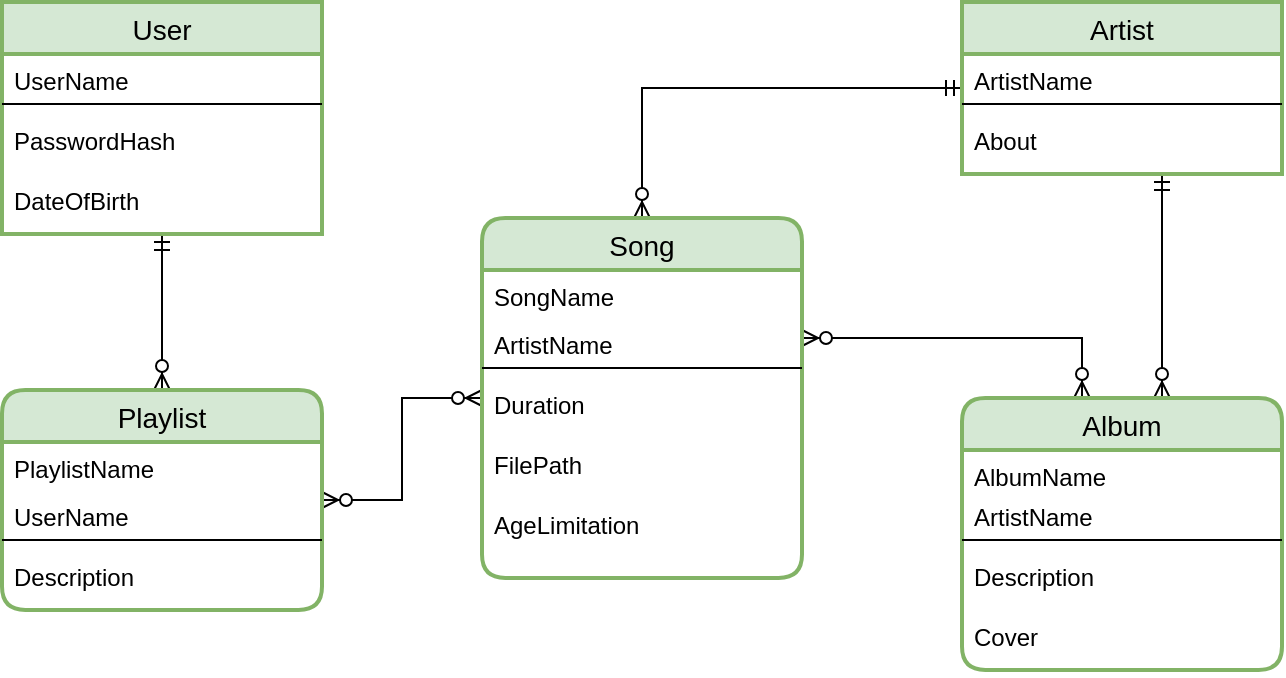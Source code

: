 <mxfile version="15.5.1" type="device"><diagram id="R2lEEEUBdFMjLlhIrx00" name="Page-1"><mxGraphModel dx="1278" dy="521" grid="1" gridSize="10" guides="1" tooltips="1" connect="1" arrows="1" fold="1" page="1" pageScale="1" pageWidth="850" pageHeight="1100" math="0" shadow="0" extFonts="Permanent Marker^https://fonts.googleapis.com/css?family=Permanent+Marker"><root><mxCell id="0"/><mxCell id="1" parent="0"/><mxCell id="h8C6gVx_YE7KOgc8w9NH-17" value="" style="edgeStyle=orthogonalEdgeStyle;fontSize=12;html=1;endArrow=ERzeroToMany;endFill=1;startArrow=ERzeroToMany;rounded=0;" parent="1" source="h8C6gVx_YE7KOgc8w9NH-43" target="h8C6gVx_YE7KOgc8w9NH-57" edge="1"><mxGeometry width="100" height="100" relative="1" as="geometry"><mxPoint x="260" y="325" as="sourcePoint"/><mxPoint x="290" y="306" as="targetPoint"/></mxGeometry></mxCell><mxCell id="h8C6gVx_YE7KOgc8w9NH-18" value="" style="edgeStyle=orthogonalEdgeStyle;fontSize=12;html=1;endArrow=ERzeroToMany;startArrow=ERmandOne;rounded=0;" parent="1" source="h8C6gVx_YE7KOgc8w9NH-64" target="h8C6gVx_YE7KOgc8w9NH-57" edge="1"><mxGeometry width="100" height="100" relative="1" as="geometry"><mxPoint x="600" y="158" as="sourcePoint"/><mxPoint x="510" y="170" as="targetPoint"/></mxGeometry></mxCell><mxCell id="h8C6gVx_YE7KOgc8w9NH-24" value="" style="edgeStyle=orthogonalEdgeStyle;fontSize=12;html=1;endArrow=ERzeroToMany;startArrow=ERmandOne;rounded=0;" parent="1" source="h8C6gVx_YE7KOgc8w9NH-64" target="h8C6gVx_YE7KOgc8w9NH-69" edge="1"><mxGeometry width="100" height="100" relative="1" as="geometry"><mxPoint x="680" y="180" as="sourcePoint"/><mxPoint x="680" y="210" as="targetPoint"/><Array as="points"><mxPoint x="660" y="190"/><mxPoint x="660" y="190"/></Array></mxGeometry></mxCell><mxCell id="h8C6gVx_YE7KOgc8w9NH-25" value="" style="edgeStyle=orthogonalEdgeStyle;fontSize=12;html=1;endArrow=ERzeroToMany;endFill=1;startArrow=ERzeroToMany;rounded=0;" parent="1" source="h8C6gVx_YE7KOgc8w9NH-57" target="h8C6gVx_YE7KOgc8w9NH-69" edge="1"><mxGeometry width="100" height="100" relative="1" as="geometry"><mxPoint x="350" y="330" as="sourcePoint"/><mxPoint x="480" y="330" as="targetPoint"/><Array as="points"><mxPoint x="620" y="210"/></Array></mxGeometry></mxCell><mxCell id="h8C6gVx_YE7KOgc8w9NH-26" value="" style="edgeStyle=orthogonalEdgeStyle;fontSize=12;html=1;endArrow=ERzeroToMany;startArrow=ERmandOne;rounded=0;" parent="1" source="h8C6gVx_YE7KOgc8w9NH-49" target="h8C6gVx_YE7KOgc8w9NH-43" edge="1"><mxGeometry width="100" height="100" relative="1" as="geometry"><mxPoint x="210" y="230" as="sourcePoint"/><mxPoint x="160" y="280" as="targetPoint"/></mxGeometry></mxCell><mxCell id="h8C6gVx_YE7KOgc8w9NH-43" value="Playlist" style="swimlane;fontStyle=0;childLayout=stackLayout;horizontal=1;startSize=26;horizontalStack=0;resizeParent=1;resizeParentMax=0;resizeLast=0;collapsible=1;marginBottom=0;align=center;fontSize=14;rounded=1;shadow=0;glass=0;sketch=0;strokeColor=#82b366;fillColor=#d5e8d4;strokeWidth=2;movableLabel=1;" parent="1" vertex="1"><mxGeometry x="80" y="236" width="160" height="110" as="geometry"/></mxCell><mxCell id="h8C6gVx_YE7KOgc8w9NH-44" value="PlaylistName" style="text;strokeColor=none;fillColor=none;spacingLeft=4;spacingRight=4;overflow=hidden;rotatable=0;points=[[0,0.5],[1,0.5]];portConstraint=eastwest;fontSize=12;rounded=0;shadow=0;glass=0;sketch=0;" parent="h8C6gVx_YE7KOgc8w9NH-43" vertex="1"><mxGeometry y="26" width="160" height="24" as="geometry"/></mxCell><mxCell id="h8C6gVx_YE7KOgc8w9NH-48" value="UserName" style="text;strokeColor=none;fillColor=none;spacingLeft=4;spacingRight=4;overflow=hidden;rotatable=0;points=[[0,0.5],[1,0.5]];portConstraint=eastwest;fontSize=12;rounded=0;shadow=0;glass=0;sketch=0;" parent="h8C6gVx_YE7KOgc8w9NH-43" vertex="1"><mxGeometry y="50" width="160" height="20" as="geometry"/></mxCell><mxCell id="h8C6gVx_YE7KOgc8w9NH-47" value="" style="line;strokeWidth=1;rotatable=0;dashed=0;labelPosition=right;align=left;verticalAlign=middle;spacingTop=0;spacingLeft=6;points=[];portConstraint=eastwest;rounded=0;shadow=0;glass=0;sketch=0;" parent="h8C6gVx_YE7KOgc8w9NH-43" vertex="1"><mxGeometry y="70" width="160" height="10" as="geometry"/></mxCell><mxCell id="h8C6gVx_YE7KOgc8w9NH-45" value="Description" style="text;strokeColor=none;fillColor=none;spacingLeft=4;spacingRight=4;overflow=hidden;rotatable=0;points=[[0,0.5],[1,0.5]];portConstraint=eastwest;fontSize=12;rounded=0;shadow=0;glass=0;sketch=0;" parent="h8C6gVx_YE7KOgc8w9NH-43" vertex="1"><mxGeometry y="80" width="160" height="30" as="geometry"/></mxCell><mxCell id="h8C6gVx_YE7KOgc8w9NH-49" value="User" style="swimlane;fontStyle=0;childLayout=stackLayout;horizontal=1;startSize=26;horizontalStack=0;resizeParent=1;resizeParentMax=0;resizeLast=0;collapsible=1;marginBottom=0;align=center;fontSize=14;rounded=0;shadow=0;glass=0;sketch=0;strokeColor=#82b366;fillColor=#d5e8d4;strokeWidth=2;movableLabel=1;" parent="1" vertex="1"><mxGeometry x="80" y="42" width="160" height="116" as="geometry"/></mxCell><mxCell id="h8C6gVx_YE7KOgc8w9NH-51" value="UserName" style="text;strokeColor=none;fillColor=none;spacingLeft=4;spacingRight=4;overflow=hidden;rotatable=0;points=[[0,0.5],[1,0.5]];portConstraint=eastwest;fontSize=12;rounded=0;shadow=0;glass=0;sketch=0;" parent="h8C6gVx_YE7KOgc8w9NH-49" vertex="1"><mxGeometry y="26" width="160" height="20" as="geometry"/></mxCell><mxCell id="h8C6gVx_YE7KOgc8w9NH-52" value="" style="line;strokeWidth=1;rotatable=0;dashed=0;labelPosition=right;align=left;verticalAlign=middle;spacingTop=0;spacingLeft=6;points=[];portConstraint=eastwest;rounded=0;shadow=0;glass=0;sketch=0;" parent="h8C6gVx_YE7KOgc8w9NH-49" vertex="1"><mxGeometry y="46" width="160" height="10" as="geometry"/></mxCell><mxCell id="h8C6gVx_YE7KOgc8w9NH-53" value="PasswordHash" style="text;strokeColor=none;fillColor=none;spacingLeft=4;spacingRight=4;overflow=hidden;rotatable=0;points=[[0,0.5],[1,0.5]];portConstraint=eastwest;fontSize=12;rounded=0;shadow=0;glass=0;sketch=0;" parent="h8C6gVx_YE7KOgc8w9NH-49" vertex="1"><mxGeometry y="56" width="160" height="30" as="geometry"/></mxCell><mxCell id="h8C6gVx_YE7KOgc8w9NH-54" value="DateOfBirth" style="text;strokeColor=none;fillColor=none;spacingLeft=4;spacingRight=4;overflow=hidden;rotatable=0;points=[[0,0.5],[1,0.5]];portConstraint=eastwest;fontSize=12;rounded=0;shadow=0;glass=0;sketch=0;" parent="h8C6gVx_YE7KOgc8w9NH-49" vertex="1"><mxGeometry y="86" width="160" height="30" as="geometry"/></mxCell><mxCell id="h8C6gVx_YE7KOgc8w9NH-57" value="Song" style="swimlane;fontStyle=0;childLayout=stackLayout;horizontal=1;startSize=26;horizontalStack=0;resizeParent=1;resizeParentMax=0;resizeLast=0;collapsible=1;marginBottom=0;align=center;fontSize=14;rounded=1;shadow=0;glass=0;sketch=0;strokeColor=#82b366;fillColor=#d5e8d4;strokeWidth=2;movableLabel=1;" parent="1" vertex="1"><mxGeometry x="320" y="150" width="160" height="180" as="geometry"/></mxCell><mxCell id="h8C6gVx_YE7KOgc8w9NH-58" value="SongName" style="text;strokeColor=none;fillColor=none;spacingLeft=4;spacingRight=4;overflow=hidden;rotatable=0;points=[[0,0.5],[1,0.5]];portConstraint=eastwest;fontSize=12;rounded=0;shadow=0;glass=0;sketch=0;" parent="h8C6gVx_YE7KOgc8w9NH-57" vertex="1"><mxGeometry y="26" width="160" height="24" as="geometry"/></mxCell><mxCell id="h8C6gVx_YE7KOgc8w9NH-59" value="ArtistName" style="text;strokeColor=none;fillColor=none;spacingLeft=4;spacingRight=4;overflow=hidden;rotatable=0;points=[[0,0.5],[1,0.5]];portConstraint=eastwest;fontSize=12;rounded=0;shadow=0;glass=0;sketch=0;" parent="h8C6gVx_YE7KOgc8w9NH-57" vertex="1"><mxGeometry y="50" width="160" height="20" as="geometry"/></mxCell><mxCell id="h8C6gVx_YE7KOgc8w9NH-60" value="" style="line;strokeWidth=1;rotatable=0;dashed=0;labelPosition=right;align=left;verticalAlign=middle;spacingTop=0;spacingLeft=6;points=[];portConstraint=eastwest;rounded=0;shadow=0;glass=0;sketch=0;" parent="h8C6gVx_YE7KOgc8w9NH-57" vertex="1"><mxGeometry y="70" width="160" height="10" as="geometry"/></mxCell><mxCell id="h8C6gVx_YE7KOgc8w9NH-62" value="Duration" style="text;strokeColor=none;fillColor=none;spacingLeft=4;spacingRight=4;overflow=hidden;rotatable=0;points=[[0,0.5],[1,0.5]];portConstraint=eastwest;fontSize=12;rounded=0;shadow=0;glass=0;sketch=0;" parent="h8C6gVx_YE7KOgc8w9NH-57" vertex="1"><mxGeometry y="80" width="160" height="30" as="geometry"/></mxCell><mxCell id="1ZcC0BBhLgTKNZiXqdK6-11" value="FilePath" style="text;strokeColor=none;fillColor=none;spacingLeft=4;spacingRight=4;overflow=hidden;rotatable=0;points=[[0,0.5],[1,0.5]];portConstraint=eastwest;fontSize=12;rounded=0;shadow=0;glass=0;sketch=0;" vertex="1" parent="h8C6gVx_YE7KOgc8w9NH-57"><mxGeometry y="110" width="160" height="30" as="geometry"/></mxCell><mxCell id="1ZcC0BBhLgTKNZiXqdK6-12" value="AgeLimitation" style="text;strokeColor=none;fillColor=none;spacingLeft=4;spacingRight=4;overflow=hidden;rotatable=0;points=[[0,0.5],[1,0.5]];portConstraint=eastwest;fontSize=12;rounded=0;shadow=0;glass=0;sketch=0;" vertex="1" parent="h8C6gVx_YE7KOgc8w9NH-57"><mxGeometry y="140" width="160" height="40" as="geometry"/></mxCell><mxCell id="h8C6gVx_YE7KOgc8w9NH-64" value="Artist" style="swimlane;fontStyle=0;childLayout=stackLayout;horizontal=1;startSize=26;horizontalStack=0;resizeParent=1;resizeParentMax=0;resizeLast=0;collapsible=1;marginBottom=0;align=center;fontSize=14;rounded=0;shadow=0;glass=0;sketch=0;strokeColor=#82b366;fillColor=#d5e8d4;strokeWidth=2;movableLabel=1;" parent="1" vertex="1"><mxGeometry x="560" y="42" width="160" height="86" as="geometry"/></mxCell><mxCell id="h8C6gVx_YE7KOgc8w9NH-66" value="ArtistName" style="text;strokeColor=none;fillColor=none;spacingLeft=4;spacingRight=4;overflow=hidden;rotatable=0;points=[[0,0.5],[1,0.5]];portConstraint=eastwest;fontSize=12;rounded=0;shadow=0;glass=0;sketch=0;" parent="h8C6gVx_YE7KOgc8w9NH-64" vertex="1"><mxGeometry y="26" width="160" height="20" as="geometry"/></mxCell><mxCell id="h8C6gVx_YE7KOgc8w9NH-67" value="" style="line;strokeWidth=1;rotatable=0;dashed=0;labelPosition=right;align=left;verticalAlign=middle;spacingTop=0;spacingLeft=6;points=[];portConstraint=eastwest;rounded=0;shadow=0;glass=0;sketch=0;" parent="h8C6gVx_YE7KOgc8w9NH-64" vertex="1"><mxGeometry y="46" width="160" height="10" as="geometry"/></mxCell><mxCell id="h8C6gVx_YE7KOgc8w9NH-68" value="About" style="text;strokeColor=none;fillColor=none;spacingLeft=4;spacingRight=4;overflow=hidden;rotatable=0;points=[[0,0.5],[1,0.5]];portConstraint=eastwest;fontSize=12;rounded=0;shadow=0;glass=0;sketch=0;" parent="h8C6gVx_YE7KOgc8w9NH-64" vertex="1"><mxGeometry y="56" width="160" height="30" as="geometry"/></mxCell><mxCell id="h8C6gVx_YE7KOgc8w9NH-69" value="Album" style="swimlane;fontStyle=0;childLayout=stackLayout;horizontal=1;startSize=26;horizontalStack=0;resizeParent=1;resizeParentMax=0;resizeLast=0;collapsible=1;marginBottom=0;align=center;fontSize=14;rounded=1;shadow=0;glass=0;sketch=0;strokeColor=#82b366;fillColor=#d5e8d4;strokeWidth=2;movableLabel=1;" parent="1" vertex="1"><mxGeometry x="560" y="240" width="160" height="136" as="geometry"/></mxCell><mxCell id="h8C6gVx_YE7KOgc8w9NH-70" value="AlbumName" style="text;strokeColor=none;fillColor=none;spacingLeft=4;spacingRight=4;overflow=hidden;rotatable=0;points=[[0,0.5],[1,0.5]];portConstraint=eastwest;fontSize=12;rounded=0;shadow=0;glass=0;sketch=0;" parent="h8C6gVx_YE7KOgc8w9NH-69" vertex="1"><mxGeometry y="26" width="160" height="20" as="geometry"/></mxCell><mxCell id="h8C6gVx_YE7KOgc8w9NH-75" value="ArtistName" style="text;strokeColor=none;fillColor=none;spacingLeft=4;spacingRight=4;overflow=hidden;rotatable=0;points=[[0,0.5],[1,0.5]];portConstraint=eastwest;fontSize=12;rounded=0;shadow=0;glass=0;sketch=0;" parent="h8C6gVx_YE7KOgc8w9NH-69" vertex="1"><mxGeometry y="46" width="160" height="20" as="geometry"/></mxCell><mxCell id="h8C6gVx_YE7KOgc8w9NH-71" value="" style="line;strokeWidth=1;rotatable=0;dashed=0;labelPosition=right;align=left;verticalAlign=middle;spacingTop=0;spacingLeft=6;points=[];portConstraint=eastwest;rounded=0;shadow=0;glass=0;sketch=0;" parent="h8C6gVx_YE7KOgc8w9NH-69" vertex="1"><mxGeometry y="66" width="160" height="10" as="geometry"/></mxCell><mxCell id="h8C6gVx_YE7KOgc8w9NH-72" value="Description" style="text;strokeColor=none;fillColor=none;spacingLeft=4;spacingRight=4;overflow=hidden;rotatable=0;points=[[0,0.5],[1,0.5]];portConstraint=eastwest;fontSize=12;rounded=0;shadow=0;glass=0;sketch=0;" parent="h8C6gVx_YE7KOgc8w9NH-69" vertex="1"><mxGeometry y="76" width="160" height="30" as="geometry"/></mxCell><mxCell id="h8C6gVx_YE7KOgc8w9NH-76" value="Cover" style="text;strokeColor=none;fillColor=none;spacingLeft=4;spacingRight=4;overflow=hidden;rotatable=0;points=[[0,0.5],[1,0.5]];portConstraint=eastwest;fontSize=12;rounded=0;shadow=0;glass=0;sketch=0;" parent="h8C6gVx_YE7KOgc8w9NH-69" vertex="1"><mxGeometry y="106" width="160" height="30" as="geometry"/></mxCell></root></mxGraphModel></diagram></mxfile>